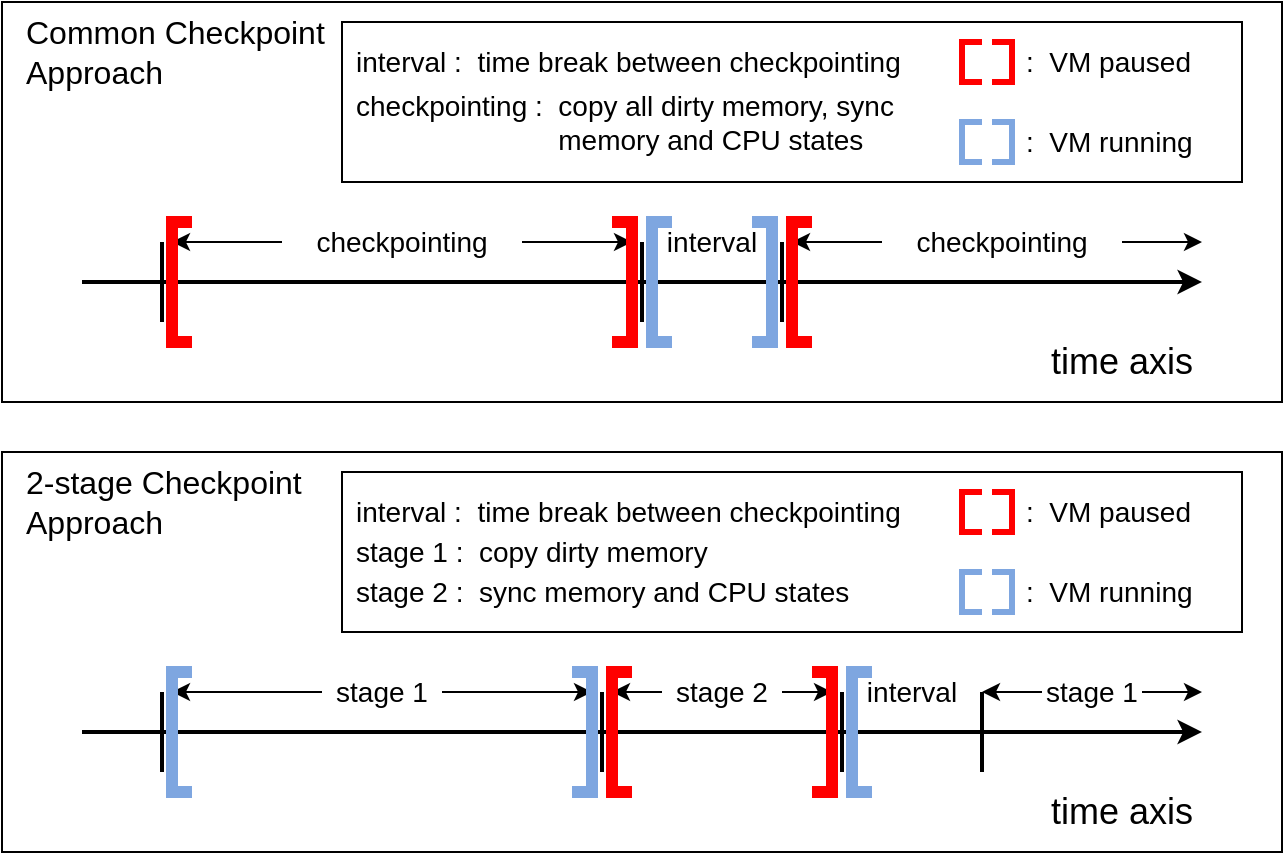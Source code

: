 <mxfile version="21.5.2" type="github">
  <diagram name="第 1 页" id="ArTjO0RQta9cAqFAFkaD">
    <mxGraphModel dx="2019" dy="1155" grid="1" gridSize="10" guides="1" tooltips="1" connect="1" arrows="1" fold="1" page="1" pageScale="1" pageWidth="827" pageHeight="1169" math="0" shadow="0">
      <root>
        <mxCell id="0" />
        <mxCell id="1" parent="0" />
        <mxCell id="Cvs36pEffpM8yTneI7ga-1" value="" style="rounded=0;whiteSpace=wrap;html=1;" vertex="1" parent="1">
          <mxGeometry x="120" y="360" width="640" height="200" as="geometry" />
        </mxCell>
        <mxCell id="Cvs36pEffpM8yTneI7ga-2" value="" style="rounded=0;whiteSpace=wrap;html=1;" vertex="1" parent="1">
          <mxGeometry x="120" y="585" width="640" height="200" as="geometry" />
        </mxCell>
        <mxCell id="Cvs36pEffpM8yTneI7ga-3" value="&lt;font style=&quot;font-size: 18px;&quot;&gt;time axis&lt;/font&gt;" style="text;html=1;strokeColor=none;fillColor=none;align=center;verticalAlign=middle;whiteSpace=wrap;rounded=0;" vertex="1" parent="1">
          <mxGeometry x="620" y="520" width="120" height="40" as="geometry" />
        </mxCell>
        <mxCell id="Cvs36pEffpM8yTneI7ga-4" value="&lt;font style=&quot;font-size: 18px;&quot;&gt;time axis&lt;/font&gt;" style="text;html=1;strokeColor=none;fillColor=none;align=center;verticalAlign=middle;whiteSpace=wrap;rounded=0;" vertex="1" parent="1">
          <mxGeometry x="620" y="745" width="120" height="40" as="geometry" />
        </mxCell>
        <mxCell id="Cvs36pEffpM8yTneI7ga-5" value="" style="endArrow=classic;html=1;rounded=0;endSize=6;startSize=6;strokeWidth=2;" edge="1" parent="1">
          <mxGeometry width="50" height="50" relative="1" as="geometry">
            <mxPoint x="160" y="500" as="sourcePoint" />
            <mxPoint x="720" y="500" as="targetPoint" />
          </mxGeometry>
        </mxCell>
        <mxCell id="Cvs36pEffpM8yTneI7ga-7" value="" style="endArrow=none;html=1;rounded=0;strokeWidth=2;" edge="1" parent="1">
          <mxGeometry width="50" height="50" relative="1" as="geometry">
            <mxPoint x="200" y="520" as="sourcePoint" />
            <mxPoint x="200" y="480" as="targetPoint" />
          </mxGeometry>
        </mxCell>
        <mxCell id="Cvs36pEffpM8yTneI7ga-8" value="" style="endArrow=none;html=1;rounded=0;strokeWidth=2;" edge="1" parent="1">
          <mxGeometry width="50" height="50" relative="1" as="geometry">
            <mxPoint x="440" y="520" as="sourcePoint" />
            <mxPoint x="440" y="480" as="targetPoint" />
          </mxGeometry>
        </mxCell>
        <mxCell id="Cvs36pEffpM8yTneI7ga-9" value="" style="endArrow=none;html=1;rounded=0;strokeWidth=2;" edge="1" parent="1">
          <mxGeometry width="50" height="50" relative="1" as="geometry">
            <mxPoint x="510" y="520" as="sourcePoint" />
            <mxPoint x="510" y="480" as="targetPoint" />
          </mxGeometry>
        </mxCell>
        <mxCell id="Cvs36pEffpM8yTneI7ga-10" value="" style="rounded=0;whiteSpace=wrap;html=1;" vertex="1" parent="1">
          <mxGeometry x="290" y="370" width="450" height="80" as="geometry" />
        </mxCell>
        <mxCell id="Cvs36pEffpM8yTneI7ga-11" value="&lt;font style=&quot;font-size: 14px;&quot;&gt;checkpointing&lt;/font&gt;" style="text;html=1;strokeColor=none;fillColor=none;align=center;verticalAlign=middle;whiteSpace=wrap;rounded=0;" vertex="1" parent="1">
          <mxGeometry x="260" y="460" width="120" height="40" as="geometry" />
        </mxCell>
        <mxCell id="Cvs36pEffpM8yTneI7ga-12" value="&lt;font style=&quot;font-size: 16px;&quot;&gt;Common Checkpoint Approach&lt;/font&gt;" style="text;html=1;strokeColor=none;fillColor=none;align=left;verticalAlign=middle;whiteSpace=wrap;rounded=0;" vertex="1" parent="1">
          <mxGeometry x="130" y="360" width="160" height="50" as="geometry" />
        </mxCell>
        <mxCell id="Cvs36pEffpM8yTneI7ga-13" value="&lt;font style=&quot;font-size: 14px;&quot;&gt;interval&lt;/font&gt;" style="text;html=1;strokeColor=none;fillColor=none;align=center;verticalAlign=middle;whiteSpace=wrap;rounded=0;" vertex="1" parent="1">
          <mxGeometry x="435" y="460" width="80" height="40" as="geometry" />
        </mxCell>
        <mxCell id="Cvs36pEffpM8yTneI7ga-14" value="&lt;font style=&quot;font-size: 14px;&quot;&gt;checkpointing&lt;/font&gt;" style="text;html=1;strokeColor=none;fillColor=none;align=center;verticalAlign=middle;whiteSpace=wrap;rounded=0;" vertex="1" parent="1">
          <mxGeometry x="560" y="460" width="120" height="40" as="geometry" />
        </mxCell>
        <mxCell id="Cvs36pEffpM8yTneI7ga-15" value="" style="endArrow=classic;html=1;rounded=0;exitX=0;exitY=0.5;exitDx=0;exitDy=0;" edge="1" parent="1" source="Cvs36pEffpM8yTneI7ga-11">
          <mxGeometry width="50" height="50" relative="1" as="geometry">
            <mxPoint x="30" y="480" as="sourcePoint" />
            <mxPoint x="205" y="480" as="targetPoint" />
          </mxGeometry>
        </mxCell>
        <mxCell id="Cvs36pEffpM8yTneI7ga-16" value="" style="endArrow=classic;html=1;rounded=0;exitX=1;exitY=0.5;exitDx=0;exitDy=0;" edge="1" parent="1" source="Cvs36pEffpM8yTneI7ga-11">
          <mxGeometry width="50" height="50" relative="1" as="geometry">
            <mxPoint x="380" y="470" as="sourcePoint" />
            <mxPoint x="435" y="480" as="targetPoint" />
          </mxGeometry>
        </mxCell>
        <mxCell id="Cvs36pEffpM8yTneI7ga-17" value="" style="endArrow=classic;html=1;rounded=0;exitX=0;exitY=0.5;exitDx=0;exitDy=0;" edge="1" parent="1" source="Cvs36pEffpM8yTneI7ga-14">
          <mxGeometry width="50" height="50" relative="1" as="geometry">
            <mxPoint x="550" y="479.5" as="sourcePoint" />
            <mxPoint x="515" y="480" as="targetPoint" />
          </mxGeometry>
        </mxCell>
        <mxCell id="Cvs36pEffpM8yTneI7ga-19" value="&lt;span style=&quot;font-size: 14px;&quot;&gt;interval :&amp;nbsp; time break between checkpointing&lt;/span&gt;" style="text;html=1;strokeColor=none;fillColor=none;align=left;verticalAlign=middle;whiteSpace=wrap;rounded=0;" vertex="1" parent="1">
          <mxGeometry x="295" y="380" width="285" height="20" as="geometry" />
        </mxCell>
        <mxCell id="Cvs36pEffpM8yTneI7ga-20" value="&lt;span style=&quot;font-size: 14px;&quot;&gt;checkpointing :&amp;nbsp; copy all dirty memory, sync&lt;br&gt;&lt;span style=&quot;white-space: pre;&quot;&gt;&#x9;&lt;/span&gt;&lt;span style=&quot;white-space: pre;&quot;&gt;&#x9;&lt;/span&gt;&lt;span style=&quot;white-space: pre;&quot;&gt;&#x9;&lt;/span&gt;&amp;nbsp; memory and CPU states&lt;/span&gt;" style="text;html=1;strokeColor=none;fillColor=none;align=left;verticalAlign=middle;whiteSpace=wrap;rounded=0;" vertex="1" parent="1">
          <mxGeometry x="295" y="400" width="280" height="40" as="geometry" />
        </mxCell>
        <mxCell id="Cvs36pEffpM8yTneI7ga-24" value="" style="endArrow=none;html=1;rounded=0;strokeWidth=6;strokeColor=#FF0000;" edge="1" parent="1">
          <mxGeometry width="50" height="50" relative="1" as="geometry">
            <mxPoint x="215" y="530" as="sourcePoint" />
            <mxPoint x="215" y="470" as="targetPoint" />
            <Array as="points">
              <mxPoint x="205" y="530" />
              <mxPoint x="205" y="470" />
            </Array>
          </mxGeometry>
        </mxCell>
        <mxCell id="Cvs36pEffpM8yTneI7ga-25" value="" style="endArrow=none;html=1;rounded=0;strokeWidth=6;strokeColor=#FF0000;" edge="1" parent="1">
          <mxGeometry width="50" height="50" relative="1" as="geometry">
            <mxPoint x="525" y="530" as="sourcePoint" />
            <mxPoint x="525" y="470" as="targetPoint" />
            <Array as="points">
              <mxPoint x="515" y="530" />
              <mxPoint x="515" y="470" />
            </Array>
          </mxGeometry>
        </mxCell>
        <mxCell id="Cvs36pEffpM8yTneI7ga-27" value="" style="endArrow=none;html=1;rounded=0;strokeWidth=6;strokeColor=#FF0000;" edge="1" parent="1">
          <mxGeometry width="50" height="50" relative="1" as="geometry">
            <mxPoint x="425" y="530" as="sourcePoint" />
            <mxPoint x="425" y="470" as="targetPoint" />
            <Array as="points">
              <mxPoint x="435" y="530" />
              <mxPoint x="435" y="470" />
            </Array>
          </mxGeometry>
        </mxCell>
        <mxCell id="Cvs36pEffpM8yTneI7ga-29" value="" style="endArrow=none;html=1;rounded=0;strokeWidth=3;strokeColor=#FF0000;" edge="1" parent="1">
          <mxGeometry width="50" height="50" relative="1" as="geometry">
            <mxPoint x="610" y="400" as="sourcePoint" />
            <mxPoint x="610" y="380" as="targetPoint" />
            <Array as="points">
              <mxPoint x="600" y="400" />
              <mxPoint x="600" y="380" />
            </Array>
          </mxGeometry>
        </mxCell>
        <mxCell id="Cvs36pEffpM8yTneI7ga-30" value="" style="endArrow=none;html=1;rounded=0;strokeWidth=3;strokeColor=#FF0000;" edge="1" parent="1">
          <mxGeometry width="50" height="50" relative="1" as="geometry">
            <mxPoint x="615" y="400" as="sourcePoint" />
            <mxPoint x="615" y="380" as="targetPoint" />
            <Array as="points">
              <mxPoint x="625" y="400" />
              <mxPoint x="625" y="380" />
            </Array>
          </mxGeometry>
        </mxCell>
        <mxCell id="Cvs36pEffpM8yTneI7ga-31" value="&lt;span style=&quot;font-size: 14px;&quot;&gt;:&amp;nbsp; VM paused&lt;/span&gt;" style="text;html=1;strokeColor=none;fillColor=none;align=left;verticalAlign=middle;whiteSpace=wrap;rounded=0;" vertex="1" parent="1">
          <mxGeometry x="630" y="370" width="90" height="40" as="geometry" />
        </mxCell>
        <mxCell id="Cvs36pEffpM8yTneI7ga-32" value="" style="endArrow=none;html=1;rounded=0;strokeWidth=3;strokeColor=#7EA6E0;" edge="1" parent="1">
          <mxGeometry width="50" height="50" relative="1" as="geometry">
            <mxPoint x="610" y="440" as="sourcePoint" />
            <mxPoint x="610" y="420" as="targetPoint" />
            <Array as="points">
              <mxPoint x="600" y="440" />
              <mxPoint x="600" y="420" />
            </Array>
          </mxGeometry>
        </mxCell>
        <mxCell id="Cvs36pEffpM8yTneI7ga-33" value="" style="endArrow=none;html=1;rounded=0;strokeWidth=3;strokeColor=#7EA6E0;" edge="1" parent="1">
          <mxGeometry width="50" height="50" relative="1" as="geometry">
            <mxPoint x="615" y="440" as="sourcePoint" />
            <mxPoint x="615" y="420" as="targetPoint" />
            <Array as="points">
              <mxPoint x="625" y="440" />
              <mxPoint x="625" y="420" />
            </Array>
          </mxGeometry>
        </mxCell>
        <mxCell id="Cvs36pEffpM8yTneI7ga-34" value="&lt;span style=&quot;font-size: 14px;&quot;&gt;:&amp;nbsp; VM running&lt;/span&gt;" style="text;html=1;strokeColor=none;fillColor=none;align=left;verticalAlign=middle;whiteSpace=wrap;rounded=0;" vertex="1" parent="1">
          <mxGeometry x="630" y="410" width="90" height="40" as="geometry" />
        </mxCell>
        <mxCell id="Cvs36pEffpM8yTneI7ga-35" value="" style="endArrow=none;html=1;rounded=0;strokeWidth=6;strokeColor=#7EA6E0;" edge="1" parent="1">
          <mxGeometry width="50" height="50" relative="1" as="geometry">
            <mxPoint x="455" y="530" as="sourcePoint" />
            <mxPoint x="455" y="470" as="targetPoint" />
            <Array as="points">
              <mxPoint x="445" y="530" />
              <mxPoint x="445" y="470" />
            </Array>
          </mxGeometry>
        </mxCell>
        <mxCell id="Cvs36pEffpM8yTneI7ga-36" value="" style="endArrow=none;html=1;rounded=0;strokeWidth=6;strokeColor=#7EA6E0;" edge="1" parent="1">
          <mxGeometry width="50" height="50" relative="1" as="geometry">
            <mxPoint x="495" y="530" as="sourcePoint" />
            <mxPoint x="495" y="470" as="targetPoint" />
            <Array as="points">
              <mxPoint x="505" y="530" />
              <mxPoint x="505" y="470" />
            </Array>
          </mxGeometry>
        </mxCell>
        <mxCell id="Cvs36pEffpM8yTneI7ga-37" value="&lt;font style=&quot;font-size: 16px;&quot;&gt;2-stage Checkpoint Approach&lt;/font&gt;" style="text;html=1;strokeColor=none;fillColor=none;align=left;verticalAlign=middle;whiteSpace=wrap;rounded=0;" vertex="1" parent="1">
          <mxGeometry x="130" y="585" width="160" height="50" as="geometry" />
        </mxCell>
        <mxCell id="Cvs36pEffpM8yTneI7ga-38" value="" style="endArrow=classic;html=1;rounded=0;endSize=6;startSize=6;strokeWidth=2;" edge="1" parent="1">
          <mxGeometry width="50" height="50" relative="1" as="geometry">
            <mxPoint x="160" y="725" as="sourcePoint" />
            <mxPoint x="720" y="725" as="targetPoint" />
          </mxGeometry>
        </mxCell>
        <mxCell id="Cvs36pEffpM8yTneI7ga-39" value="" style="endArrow=none;html=1;rounded=0;strokeWidth=2;" edge="1" parent="1">
          <mxGeometry width="50" height="50" relative="1" as="geometry">
            <mxPoint x="200" y="745" as="sourcePoint" />
            <mxPoint x="200" y="705" as="targetPoint" />
          </mxGeometry>
        </mxCell>
        <mxCell id="Cvs36pEffpM8yTneI7ga-40" value="&lt;font style=&quot;font-size: 14px;&quot;&gt;stage 1&lt;/font&gt;" style="text;html=1;strokeColor=none;fillColor=none;align=center;verticalAlign=middle;whiteSpace=wrap;rounded=0;" vertex="1" parent="1">
          <mxGeometry x="280" y="685" width="60" height="40" as="geometry" />
        </mxCell>
        <mxCell id="Cvs36pEffpM8yTneI7ga-41" value="" style="endArrow=classic;html=1;rounded=0;" edge="1" parent="1">
          <mxGeometry width="50" height="50" relative="1" as="geometry">
            <mxPoint x="280" y="705" as="sourcePoint" />
            <mxPoint x="205" y="705" as="targetPoint" />
          </mxGeometry>
        </mxCell>
        <mxCell id="Cvs36pEffpM8yTneI7ga-42" value="" style="endArrow=classic;html=1;rounded=0;exitX=1;exitY=0.5;exitDx=0;exitDy=0;" edge="1" parent="1" source="Cvs36pEffpM8yTneI7ga-40">
          <mxGeometry width="50" height="50" relative="1" as="geometry">
            <mxPoint x="375" y="695" as="sourcePoint" />
            <mxPoint x="415" y="705" as="targetPoint" />
          </mxGeometry>
        </mxCell>
        <mxCell id="Cvs36pEffpM8yTneI7ga-43" value="" style="endArrow=none;html=1;rounded=0;strokeWidth=6;strokeColor=#7EA6E0;" edge="1" parent="1">
          <mxGeometry width="50" height="50" relative="1" as="geometry">
            <mxPoint x="215" y="755" as="sourcePoint" />
            <mxPoint x="215" y="695" as="targetPoint" />
            <Array as="points">
              <mxPoint x="205" y="755" />
              <mxPoint x="205" y="695" />
            </Array>
          </mxGeometry>
        </mxCell>
        <mxCell id="Cvs36pEffpM8yTneI7ga-44" value="" style="endArrow=none;html=1;rounded=0;strokeWidth=2;" edge="1" parent="1">
          <mxGeometry width="50" height="50" relative="1" as="geometry">
            <mxPoint x="420" y="745" as="sourcePoint" />
            <mxPoint x="420" y="705" as="targetPoint" />
          </mxGeometry>
        </mxCell>
        <mxCell id="Cvs36pEffpM8yTneI7ga-45" value="" style="endArrow=none;html=1;rounded=0;strokeWidth=6;strokeColor=#7EA6E0;" edge="1" parent="1">
          <mxGeometry width="50" height="50" relative="1" as="geometry">
            <mxPoint x="405" y="755" as="sourcePoint" />
            <mxPoint x="405" y="695" as="targetPoint" />
            <Array as="points">
              <mxPoint x="415" y="755" />
              <mxPoint x="415" y="695" />
            </Array>
          </mxGeometry>
        </mxCell>
        <mxCell id="Cvs36pEffpM8yTneI7ga-46" value="&lt;font style=&quot;font-size: 14px;&quot;&gt;stage 2&lt;/font&gt;" style="text;html=1;strokeColor=none;fillColor=none;align=center;verticalAlign=middle;whiteSpace=wrap;rounded=0;" vertex="1" parent="1">
          <mxGeometry x="450" y="685" width="60" height="40" as="geometry" />
        </mxCell>
        <mxCell id="Cvs36pEffpM8yTneI7ga-47" value="" style="endArrow=classic;html=1;rounded=0;" edge="1" parent="1">
          <mxGeometry width="50" height="50" relative="1" as="geometry">
            <mxPoint x="450" y="705" as="sourcePoint" />
            <mxPoint x="425" y="705" as="targetPoint" />
          </mxGeometry>
        </mxCell>
        <mxCell id="Cvs36pEffpM8yTneI7ga-48" value="" style="endArrow=none;html=1;rounded=0;strokeWidth=6;strokeColor=#FF0000;" edge="1" parent="1">
          <mxGeometry width="50" height="50" relative="1" as="geometry">
            <mxPoint x="435" y="755" as="sourcePoint" />
            <mxPoint x="435" y="695" as="targetPoint" />
            <Array as="points">
              <mxPoint x="425" y="755" />
              <mxPoint x="425" y="695" />
            </Array>
          </mxGeometry>
        </mxCell>
        <mxCell id="Cvs36pEffpM8yTneI7ga-49" value="" style="endArrow=classic;html=1;rounded=0;" edge="1" parent="1">
          <mxGeometry width="50" height="50" relative="1" as="geometry">
            <mxPoint x="510" y="705" as="sourcePoint" />
            <mxPoint x="535" y="705" as="targetPoint" />
          </mxGeometry>
        </mxCell>
        <mxCell id="Cvs36pEffpM8yTneI7ga-50" value="" style="endArrow=none;html=1;rounded=0;strokeWidth=6;strokeColor=#FF0000;" edge="1" parent="1">
          <mxGeometry width="50" height="50" relative="1" as="geometry">
            <mxPoint x="525" y="755" as="sourcePoint" />
            <mxPoint x="525" y="695" as="targetPoint" />
            <Array as="points">
              <mxPoint x="535" y="755" />
              <mxPoint x="535" y="695" />
            </Array>
          </mxGeometry>
        </mxCell>
        <mxCell id="Cvs36pEffpM8yTneI7ga-51" value="" style="endArrow=none;html=1;rounded=0;strokeWidth=2;" edge="1" parent="1">
          <mxGeometry width="50" height="50" relative="1" as="geometry">
            <mxPoint x="540" y="745" as="sourcePoint" />
            <mxPoint x="540" y="705" as="targetPoint" />
          </mxGeometry>
        </mxCell>
        <mxCell id="Cvs36pEffpM8yTneI7ga-52" value="&lt;font style=&quot;font-size: 14px;&quot;&gt;interval&lt;/font&gt;" style="text;html=1;strokeColor=none;fillColor=none;align=center;verticalAlign=middle;whiteSpace=wrap;rounded=0;" vertex="1" parent="1">
          <mxGeometry x="535" y="685" width="80" height="40" as="geometry" />
        </mxCell>
        <mxCell id="Cvs36pEffpM8yTneI7ga-53" value="" style="endArrow=none;html=1;rounded=0;strokeWidth=6;strokeColor=#7EA6E0;" edge="1" parent="1">
          <mxGeometry width="50" height="50" relative="1" as="geometry">
            <mxPoint x="555" y="755" as="sourcePoint" />
            <mxPoint x="555" y="695" as="targetPoint" />
            <Array as="points">
              <mxPoint x="545" y="755" />
              <mxPoint x="545" y="695" />
            </Array>
          </mxGeometry>
        </mxCell>
        <mxCell id="Cvs36pEffpM8yTneI7ga-55" value="" style="endArrow=none;html=1;rounded=0;strokeWidth=2;" edge="1" parent="1">
          <mxGeometry width="50" height="50" relative="1" as="geometry">
            <mxPoint x="610" y="745" as="sourcePoint" />
            <mxPoint x="610" y="705" as="targetPoint" />
          </mxGeometry>
        </mxCell>
        <mxCell id="Cvs36pEffpM8yTneI7ga-56" value="" style="endArrow=classic;html=1;rounded=0;" edge="1" parent="1">
          <mxGeometry width="50" height="50" relative="1" as="geometry">
            <mxPoint x="680" y="480" as="sourcePoint" />
            <mxPoint x="720" y="480" as="targetPoint" />
          </mxGeometry>
        </mxCell>
        <mxCell id="Cvs36pEffpM8yTneI7ga-57" value="&lt;font style=&quot;font-size: 14px;&quot;&gt;stage 1&lt;/font&gt;" style="text;html=1;strokeColor=none;fillColor=none;align=center;verticalAlign=middle;whiteSpace=wrap;rounded=0;" vertex="1" parent="1">
          <mxGeometry x="640" y="685" width="50" height="40" as="geometry" />
        </mxCell>
        <mxCell id="Cvs36pEffpM8yTneI7ga-58" value="" style="endArrow=classic;html=1;rounded=0;" edge="1" parent="1">
          <mxGeometry width="50" height="50" relative="1" as="geometry">
            <mxPoint x="640" y="705" as="sourcePoint" />
            <mxPoint x="610" y="705" as="targetPoint" />
          </mxGeometry>
        </mxCell>
        <mxCell id="Cvs36pEffpM8yTneI7ga-59" value="" style="rounded=0;whiteSpace=wrap;html=1;" vertex="1" parent="1">
          <mxGeometry x="290" y="595" width="450" height="80" as="geometry" />
        </mxCell>
        <mxCell id="Cvs36pEffpM8yTneI7ga-60" value="&lt;span style=&quot;font-size: 14px;&quot;&gt;interval :&amp;nbsp; time break between checkpointing&lt;/span&gt;" style="text;html=1;strokeColor=none;fillColor=none;align=left;verticalAlign=middle;whiteSpace=wrap;rounded=0;" vertex="1" parent="1">
          <mxGeometry x="295" y="605" width="280" height="20" as="geometry" />
        </mxCell>
        <mxCell id="Cvs36pEffpM8yTneI7ga-61" value="&lt;span style=&quot;font-size: 14px;&quot;&gt;stage 1 :&amp;nbsp; copy dirty memory&lt;br&gt;&lt;/span&gt;" style="text;html=1;strokeColor=none;fillColor=none;align=left;verticalAlign=middle;whiteSpace=wrap;rounded=0;" vertex="1" parent="1">
          <mxGeometry x="295" y="625" width="280" height="20" as="geometry" />
        </mxCell>
        <mxCell id="Cvs36pEffpM8yTneI7ga-62" value="" style="endArrow=none;html=1;rounded=0;strokeWidth=3;strokeColor=#FF0000;" edge="1" parent="1">
          <mxGeometry width="50" height="50" relative="1" as="geometry">
            <mxPoint x="610" y="625" as="sourcePoint" />
            <mxPoint x="610" y="605" as="targetPoint" />
            <Array as="points">
              <mxPoint x="600" y="625" />
              <mxPoint x="600" y="605" />
            </Array>
          </mxGeometry>
        </mxCell>
        <mxCell id="Cvs36pEffpM8yTneI7ga-63" value="" style="endArrow=none;html=1;rounded=0;strokeWidth=3;strokeColor=#FF0000;" edge="1" parent="1">
          <mxGeometry width="50" height="50" relative="1" as="geometry">
            <mxPoint x="615" y="625" as="sourcePoint" />
            <mxPoint x="615" y="605" as="targetPoint" />
            <Array as="points">
              <mxPoint x="625" y="625" />
              <mxPoint x="625" y="605" />
            </Array>
          </mxGeometry>
        </mxCell>
        <mxCell id="Cvs36pEffpM8yTneI7ga-64" value="&lt;span style=&quot;font-size: 14px;&quot;&gt;:&amp;nbsp; VM paused&lt;/span&gt;" style="text;html=1;strokeColor=none;fillColor=none;align=left;verticalAlign=middle;whiteSpace=wrap;rounded=0;" vertex="1" parent="1">
          <mxGeometry x="630" y="595" width="90" height="40" as="geometry" />
        </mxCell>
        <mxCell id="Cvs36pEffpM8yTneI7ga-65" value="" style="endArrow=none;html=1;rounded=0;strokeWidth=3;strokeColor=#7EA6E0;" edge="1" parent="1">
          <mxGeometry width="50" height="50" relative="1" as="geometry">
            <mxPoint x="610" y="665" as="sourcePoint" />
            <mxPoint x="610" y="645" as="targetPoint" />
            <Array as="points">
              <mxPoint x="600" y="665" />
              <mxPoint x="600" y="645" />
            </Array>
          </mxGeometry>
        </mxCell>
        <mxCell id="Cvs36pEffpM8yTneI7ga-66" value="" style="endArrow=none;html=1;rounded=0;strokeWidth=3;strokeColor=#7EA6E0;" edge="1" parent="1">
          <mxGeometry width="50" height="50" relative="1" as="geometry">
            <mxPoint x="615" y="665" as="sourcePoint" />
            <mxPoint x="615" y="645" as="targetPoint" />
            <Array as="points">
              <mxPoint x="625" y="665" />
              <mxPoint x="625" y="645" />
            </Array>
          </mxGeometry>
        </mxCell>
        <mxCell id="Cvs36pEffpM8yTneI7ga-67" value="&lt;span style=&quot;font-size: 14px;&quot;&gt;:&amp;nbsp; VM running&lt;/span&gt;" style="text;html=1;strokeColor=none;fillColor=none;align=left;verticalAlign=middle;whiteSpace=wrap;rounded=0;" vertex="1" parent="1">
          <mxGeometry x="630" y="635" width="90" height="40" as="geometry" />
        </mxCell>
        <mxCell id="Cvs36pEffpM8yTneI7ga-70" value="&lt;span style=&quot;font-size: 14px;&quot;&gt;stage 2 :&amp;nbsp; sync memory and CPU states&lt;br&gt;&lt;/span&gt;" style="text;html=1;strokeColor=none;fillColor=none;align=left;verticalAlign=middle;whiteSpace=wrap;rounded=0;" vertex="1" parent="1">
          <mxGeometry x="295" y="645" width="280" height="20" as="geometry" />
        </mxCell>
        <mxCell id="Cvs36pEffpM8yTneI7ga-71" value="" style="endArrow=classic;html=1;rounded=0;" edge="1" parent="1" source="Cvs36pEffpM8yTneI7ga-57">
          <mxGeometry width="50" height="50" relative="1" as="geometry">
            <mxPoint x="700" y="705" as="sourcePoint" />
            <mxPoint x="720" y="705" as="targetPoint" />
          </mxGeometry>
        </mxCell>
      </root>
    </mxGraphModel>
  </diagram>
</mxfile>

